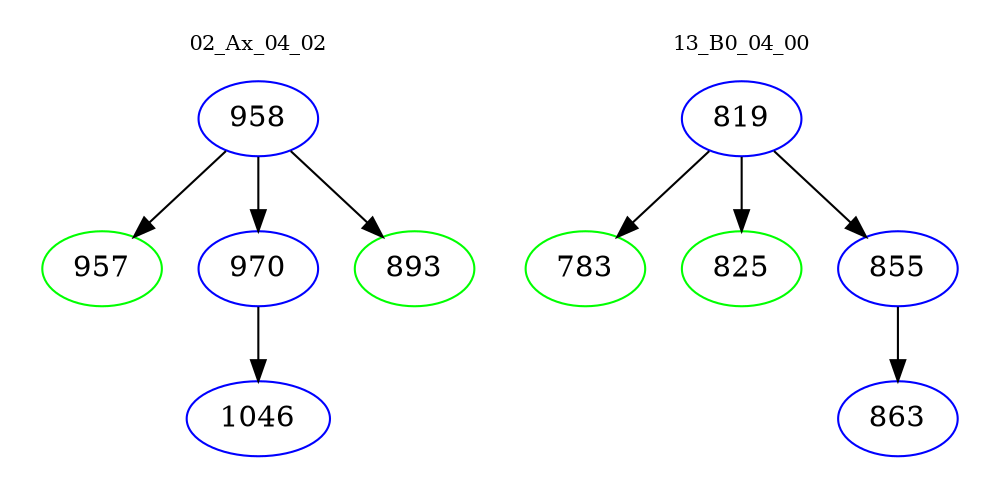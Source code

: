 digraph{
subgraph cluster_0 {
color = white
label = "02_Ax_04_02";
fontsize=10;
T0_958 [label="958", color="blue"]
T0_958 -> T0_957 [color="black"]
T0_957 [label="957", color="green"]
T0_958 -> T0_970 [color="black"]
T0_970 [label="970", color="blue"]
T0_970 -> T0_1046 [color="black"]
T0_1046 [label="1046", color="blue"]
T0_958 -> T0_893 [color="black"]
T0_893 [label="893", color="green"]
}
subgraph cluster_1 {
color = white
label = "13_B0_04_00";
fontsize=10;
T1_819 [label="819", color="blue"]
T1_819 -> T1_783 [color="black"]
T1_783 [label="783", color="green"]
T1_819 -> T1_825 [color="black"]
T1_825 [label="825", color="green"]
T1_819 -> T1_855 [color="black"]
T1_855 [label="855", color="blue"]
T1_855 -> T1_863 [color="black"]
T1_863 [label="863", color="blue"]
}
}
